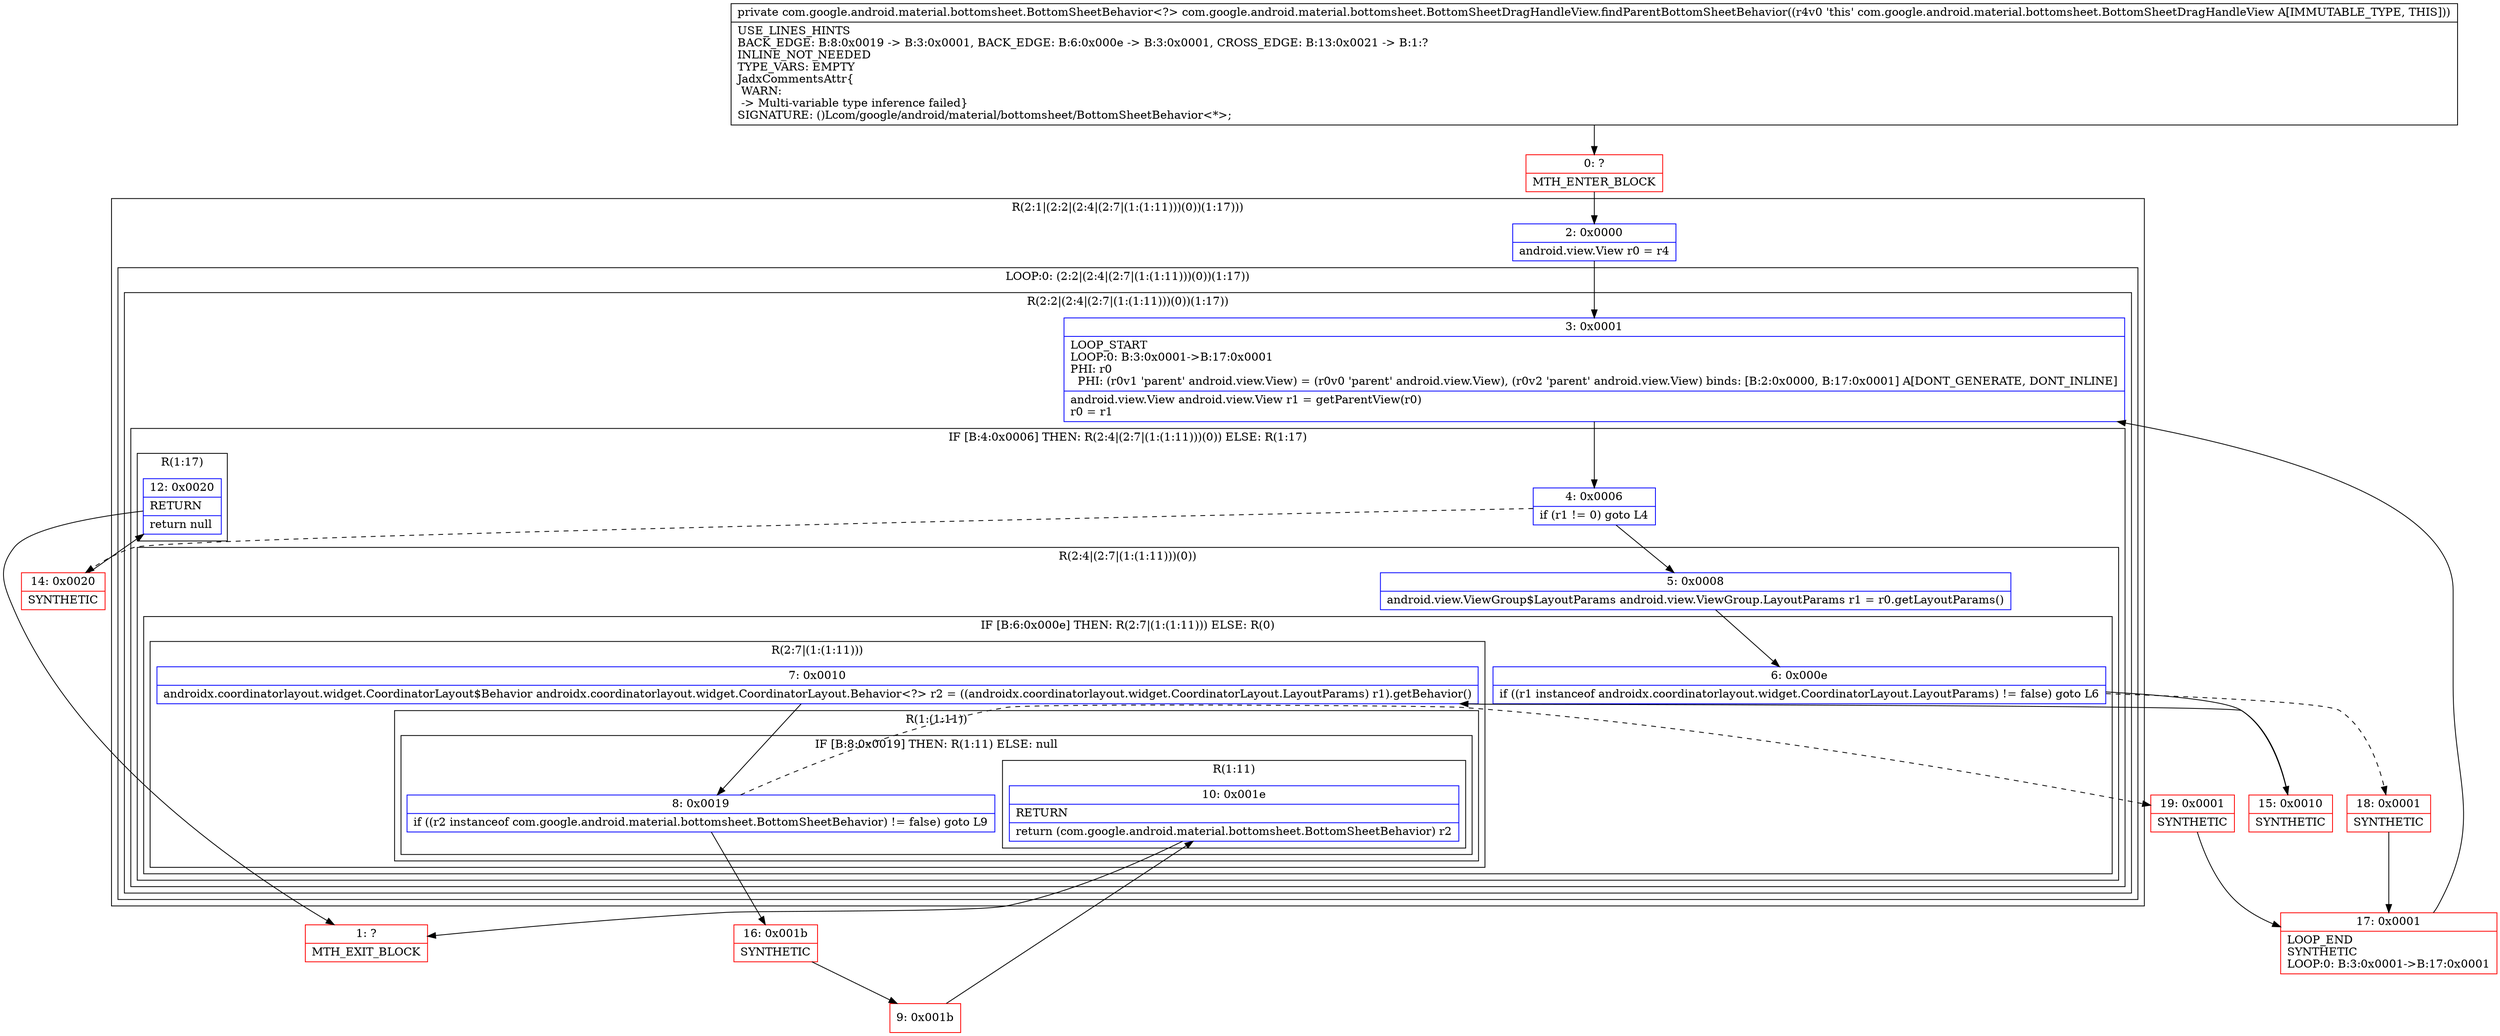 digraph "CFG forcom.google.android.material.bottomsheet.BottomSheetDragHandleView.findParentBottomSheetBehavior()Lcom\/google\/android\/material\/bottomsheet\/BottomSheetBehavior;" {
subgraph cluster_Region_1730700095 {
label = "R(2:1|(2:2|(2:4|(2:7|(1:(1:11)))(0))(1:17)))";
node [shape=record,color=blue];
Node_2 [shape=record,label="{2\:\ 0x0000|android.view.View r0 = r4\l}"];
subgraph cluster_LoopRegion_1399404364 {
label = "LOOP:0: (2:2|(2:4|(2:7|(1:(1:11)))(0))(1:17))";
node [shape=record,color=blue];
subgraph cluster_Region_991204288 {
label = "R(2:2|(2:4|(2:7|(1:(1:11)))(0))(1:17))";
node [shape=record,color=blue];
Node_3 [shape=record,label="{3\:\ 0x0001|LOOP_START\lLOOP:0: B:3:0x0001\-\>B:17:0x0001\lPHI: r0 \l  PHI: (r0v1 'parent' android.view.View) = (r0v0 'parent' android.view.View), (r0v2 'parent' android.view.View) binds: [B:2:0x0000, B:17:0x0001] A[DONT_GENERATE, DONT_INLINE]\l|android.view.View android.view.View r1 = getParentView(r0)\lr0 = r1\l}"];
subgraph cluster_IfRegion_1701109842 {
label = "IF [B:4:0x0006] THEN: R(2:4|(2:7|(1:(1:11)))(0)) ELSE: R(1:17)";
node [shape=record,color=blue];
Node_4 [shape=record,label="{4\:\ 0x0006|if (r1 != 0) goto L4\l}"];
subgraph cluster_Region_178722335 {
label = "R(2:4|(2:7|(1:(1:11)))(0))";
node [shape=record,color=blue];
Node_5 [shape=record,label="{5\:\ 0x0008|android.view.ViewGroup$LayoutParams android.view.ViewGroup.LayoutParams r1 = r0.getLayoutParams()\l}"];
subgraph cluster_IfRegion_1097946714 {
label = "IF [B:6:0x000e] THEN: R(2:7|(1:(1:11))) ELSE: R(0)";
node [shape=record,color=blue];
Node_6 [shape=record,label="{6\:\ 0x000e|if ((r1 instanceof androidx.coordinatorlayout.widget.CoordinatorLayout.LayoutParams) != false) goto L6\l}"];
subgraph cluster_Region_1592022823 {
label = "R(2:7|(1:(1:11)))";
node [shape=record,color=blue];
Node_7 [shape=record,label="{7\:\ 0x0010|androidx.coordinatorlayout.widget.CoordinatorLayout$Behavior androidx.coordinatorlayout.widget.CoordinatorLayout.Behavior\<?\> r2 = ((androidx.coordinatorlayout.widget.CoordinatorLayout.LayoutParams) r1).getBehavior()\l}"];
subgraph cluster_Region_819403596 {
label = "R(1:(1:11))";
node [shape=record,color=blue];
subgraph cluster_IfRegion_1824634122 {
label = "IF [B:8:0x0019] THEN: R(1:11) ELSE: null";
node [shape=record,color=blue];
Node_8 [shape=record,label="{8\:\ 0x0019|if ((r2 instanceof com.google.android.material.bottomsheet.BottomSheetBehavior) != false) goto L9\l}"];
subgraph cluster_Region_778419888 {
label = "R(1:11)";
node [shape=record,color=blue];
Node_10 [shape=record,label="{10\:\ 0x001e|RETURN\l|return (com.google.android.material.bottomsheet.BottomSheetBehavior) r2\l}"];
}
}
}
}
subgraph cluster_Region_244325277 {
label = "R(0)";
node [shape=record,color=blue];
}
}
}
subgraph cluster_Region_360576215 {
label = "R(1:17)";
node [shape=record,color=blue];
Node_12 [shape=record,label="{12\:\ 0x0020|RETURN\l|return null\l}"];
}
}
}
}
}
Node_0 [shape=record,color=red,label="{0\:\ ?|MTH_ENTER_BLOCK\l}"];
Node_15 [shape=record,color=red,label="{15\:\ 0x0010|SYNTHETIC\l}"];
Node_16 [shape=record,color=red,label="{16\:\ 0x001b|SYNTHETIC\l}"];
Node_9 [shape=record,color=red,label="{9\:\ 0x001b}"];
Node_1 [shape=record,color=red,label="{1\:\ ?|MTH_EXIT_BLOCK\l}"];
Node_19 [shape=record,color=red,label="{19\:\ 0x0001|SYNTHETIC\l}"];
Node_17 [shape=record,color=red,label="{17\:\ 0x0001|LOOP_END\lSYNTHETIC\lLOOP:0: B:3:0x0001\-\>B:17:0x0001\l}"];
Node_18 [shape=record,color=red,label="{18\:\ 0x0001|SYNTHETIC\l}"];
Node_14 [shape=record,color=red,label="{14\:\ 0x0020|SYNTHETIC\l}"];
MethodNode[shape=record,label="{private com.google.android.material.bottomsheet.BottomSheetBehavior\<?\> com.google.android.material.bottomsheet.BottomSheetDragHandleView.findParentBottomSheetBehavior((r4v0 'this' com.google.android.material.bottomsheet.BottomSheetDragHandleView A[IMMUTABLE_TYPE, THIS]))  | USE_LINES_HINTS\lBACK_EDGE: B:8:0x0019 \-\> B:3:0x0001, BACK_EDGE: B:6:0x000e \-\> B:3:0x0001, CROSS_EDGE: B:13:0x0021 \-\> B:1:?\lINLINE_NOT_NEEDED\lTYPE_VARS: EMPTY\lJadxCommentsAttr\{\l WARN: \l \-\> Multi\-variable type inference failed\}\lSIGNATURE: ()Lcom\/google\/android\/material\/bottomsheet\/BottomSheetBehavior\<*\>;\l}"];
MethodNode -> Node_0;Node_2 -> Node_3;
Node_3 -> Node_4;
Node_4 -> Node_5;
Node_4 -> Node_14[style=dashed];
Node_5 -> Node_6;
Node_6 -> Node_15;
Node_6 -> Node_18[style=dashed];
Node_7 -> Node_8;
Node_8 -> Node_16;
Node_8 -> Node_19[style=dashed];
Node_10 -> Node_1;
Node_12 -> Node_1;
Node_0 -> Node_2;
Node_15 -> Node_7;
Node_16 -> Node_9;
Node_9 -> Node_10;
Node_19 -> Node_17;
Node_17 -> Node_3;
Node_18 -> Node_17;
Node_14 -> Node_12;
}

